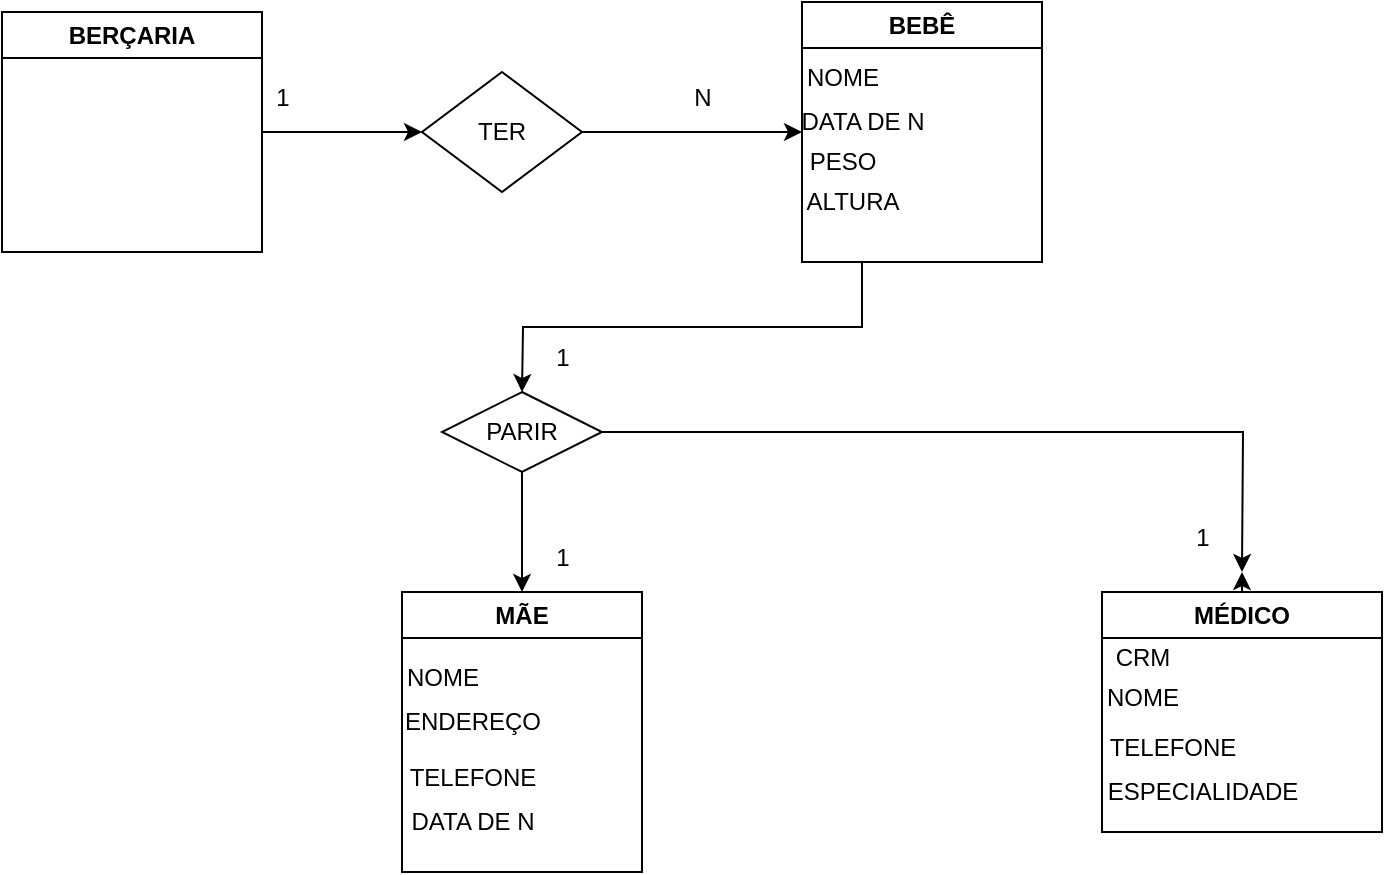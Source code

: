 <mxfile version="21.6.9" type="github">
  <diagram id="R2lEEEUBdFMjLlhIrx00" name="Page-1">
    <mxGraphModel dx="1434" dy="718" grid="1" gridSize="10" guides="1" tooltips="1" connect="1" arrows="1" fold="1" page="1" pageScale="1" pageWidth="850" pageHeight="1100" math="0" shadow="0" extFonts="Permanent Marker^https://fonts.googleapis.com/css?family=Permanent+Marker">
      <root>
        <mxCell id="0" />
        <mxCell id="1" parent="0" />
        <mxCell id="9gDdSIYp6ClTfo0geJ2M-3" style="edgeStyle=orthogonalEdgeStyle;rounded=0;orthogonalLoop=1;jettySize=auto;html=1;exitX=1;exitY=0.5;exitDx=0;exitDy=0;" edge="1" parent="1" source="9gDdSIYp6ClTfo0geJ2M-1">
          <mxGeometry relative="1" as="geometry">
            <mxPoint x="230" y="120" as="targetPoint" />
          </mxGeometry>
        </mxCell>
        <mxCell id="9gDdSIYp6ClTfo0geJ2M-1" value="BERÇARIA" style="swimlane;whiteSpace=wrap;html=1;" vertex="1" parent="1">
          <mxGeometry x="20" y="60" width="130" height="120" as="geometry" />
        </mxCell>
        <mxCell id="9gDdSIYp6ClTfo0geJ2M-5" style="edgeStyle=orthogonalEdgeStyle;rounded=0;orthogonalLoop=1;jettySize=auto;html=1;exitX=1;exitY=0.5;exitDx=0;exitDy=0;" edge="1" parent="1" source="9gDdSIYp6ClTfo0geJ2M-4" target="9gDdSIYp6ClTfo0geJ2M-6">
          <mxGeometry relative="1" as="geometry">
            <mxPoint x="390" y="120" as="targetPoint" />
          </mxGeometry>
        </mxCell>
        <mxCell id="9gDdSIYp6ClTfo0geJ2M-4" value="TER" style="rhombus;whiteSpace=wrap;html=1;" vertex="1" parent="1">
          <mxGeometry x="230" y="90" width="80" height="60" as="geometry" />
        </mxCell>
        <mxCell id="9gDdSIYp6ClTfo0geJ2M-13" style="edgeStyle=orthogonalEdgeStyle;rounded=0;orthogonalLoop=1;jettySize=auto;html=1;exitX=0.25;exitY=1;exitDx=0;exitDy=0;" edge="1" parent="1" source="9gDdSIYp6ClTfo0geJ2M-6">
          <mxGeometry relative="1" as="geometry">
            <mxPoint x="280" y="250" as="targetPoint" />
          </mxGeometry>
        </mxCell>
        <mxCell id="9gDdSIYp6ClTfo0geJ2M-6" value="BEBÊ" style="swimlane;whiteSpace=wrap;html=1;" vertex="1" parent="1">
          <mxGeometry x="420" y="55" width="120" height="130" as="geometry" />
        </mxCell>
        <mxCell id="9gDdSIYp6ClTfo0geJ2M-8" value="DATA DE N" style="text;html=1;align=center;verticalAlign=middle;resizable=0;points=[];autosize=1;strokeColor=none;fillColor=none;" vertex="1" parent="9gDdSIYp6ClTfo0geJ2M-6">
          <mxGeometry x="-10" y="45" width="80" height="30" as="geometry" />
        </mxCell>
        <mxCell id="9gDdSIYp6ClTfo0geJ2M-9" value="PESO" style="text;html=1;align=center;verticalAlign=middle;resizable=0;points=[];autosize=1;strokeColor=none;fillColor=none;" vertex="1" parent="9gDdSIYp6ClTfo0geJ2M-6">
          <mxGeometry x="-10" y="65" width="60" height="30" as="geometry" />
        </mxCell>
        <mxCell id="9gDdSIYp6ClTfo0geJ2M-10" value="ALTURA" style="text;html=1;align=center;verticalAlign=middle;resizable=0;points=[];autosize=1;strokeColor=none;fillColor=none;" vertex="1" parent="9gDdSIYp6ClTfo0geJ2M-6">
          <mxGeometry x="-10" y="85" width="70" height="30" as="geometry" />
        </mxCell>
        <mxCell id="9gDdSIYp6ClTfo0geJ2M-7" value="NOME" style="text;html=1;align=center;verticalAlign=middle;resizable=0;points=[];autosize=1;strokeColor=none;fillColor=none;" vertex="1" parent="1">
          <mxGeometry x="410" y="78" width="60" height="30" as="geometry" />
        </mxCell>
        <mxCell id="9gDdSIYp6ClTfo0geJ2M-11" value="1" style="text;html=1;align=center;verticalAlign=middle;resizable=0;points=[];autosize=1;strokeColor=none;fillColor=none;" vertex="1" parent="1">
          <mxGeometry x="145" y="88" width="30" height="30" as="geometry" />
        </mxCell>
        <mxCell id="9gDdSIYp6ClTfo0geJ2M-12" value="N" style="text;html=1;align=center;verticalAlign=middle;resizable=0;points=[];autosize=1;strokeColor=none;fillColor=none;" vertex="1" parent="1">
          <mxGeometry x="355" y="88" width="30" height="30" as="geometry" />
        </mxCell>
        <mxCell id="9gDdSIYp6ClTfo0geJ2M-16" style="edgeStyle=orthogonalEdgeStyle;rounded=0;orthogonalLoop=1;jettySize=auto;html=1;exitX=0.5;exitY=1;exitDx=0;exitDy=0;entryX=0.5;entryY=0;entryDx=0;entryDy=0;" edge="1" parent="1" source="9gDdSIYp6ClTfo0geJ2M-14" target="9gDdSIYp6ClTfo0geJ2M-15">
          <mxGeometry relative="1" as="geometry" />
        </mxCell>
        <mxCell id="9gDdSIYp6ClTfo0geJ2M-21" style="edgeStyle=orthogonalEdgeStyle;rounded=0;orthogonalLoop=1;jettySize=auto;html=1;exitX=1;exitY=0.5;exitDx=0;exitDy=0;" edge="1" parent="1" source="9gDdSIYp6ClTfo0geJ2M-14">
          <mxGeometry relative="1" as="geometry">
            <mxPoint x="640" y="340" as="targetPoint" />
          </mxGeometry>
        </mxCell>
        <mxCell id="9gDdSIYp6ClTfo0geJ2M-14" value="PARIR" style="rhombus;whiteSpace=wrap;html=1;" vertex="1" parent="1">
          <mxGeometry x="240" y="250" width="80" height="40" as="geometry" />
        </mxCell>
        <mxCell id="9gDdSIYp6ClTfo0geJ2M-15" value="MÃE" style="swimlane;whiteSpace=wrap;html=1;" vertex="1" parent="1">
          <mxGeometry x="220" y="350" width="120" height="140" as="geometry" />
        </mxCell>
        <mxCell id="9gDdSIYp6ClTfo0geJ2M-18" value="ENDEREÇO" style="text;html=1;align=center;verticalAlign=middle;resizable=0;points=[];autosize=1;strokeColor=none;fillColor=none;" vertex="1" parent="9gDdSIYp6ClTfo0geJ2M-15">
          <mxGeometry x="-10" y="50" width="90" height="30" as="geometry" />
        </mxCell>
        <mxCell id="9gDdSIYp6ClTfo0geJ2M-19" value="TELEFONE" style="text;html=1;align=center;verticalAlign=middle;resizable=0;points=[];autosize=1;strokeColor=none;fillColor=none;" vertex="1" parent="9gDdSIYp6ClTfo0geJ2M-15">
          <mxGeometry x="-10" y="78" width="90" height="30" as="geometry" />
        </mxCell>
        <mxCell id="9gDdSIYp6ClTfo0geJ2M-20" value="DATA DE N" style="text;html=1;align=center;verticalAlign=middle;resizable=0;points=[];autosize=1;strokeColor=none;fillColor=none;" vertex="1" parent="9gDdSIYp6ClTfo0geJ2M-15">
          <mxGeometry x="-5" y="100" width="80" height="30" as="geometry" />
        </mxCell>
        <mxCell id="9gDdSIYp6ClTfo0geJ2M-17" value="NOME" style="text;html=1;align=center;verticalAlign=middle;resizable=0;points=[];autosize=1;strokeColor=none;fillColor=none;" vertex="1" parent="1">
          <mxGeometry x="210" y="378" width="60" height="30" as="geometry" />
        </mxCell>
        <mxCell id="9gDdSIYp6ClTfo0geJ2M-23" style="edgeStyle=orthogonalEdgeStyle;rounded=0;orthogonalLoop=1;jettySize=auto;html=1;exitX=0.5;exitY=0;exitDx=0;exitDy=0;" edge="1" parent="1" source="9gDdSIYp6ClTfo0geJ2M-22">
          <mxGeometry relative="1" as="geometry">
            <mxPoint x="640" y="340" as="targetPoint" />
          </mxGeometry>
        </mxCell>
        <mxCell id="9gDdSIYp6ClTfo0geJ2M-22" value="MÉDICO" style="swimlane;whiteSpace=wrap;html=1;" vertex="1" parent="1">
          <mxGeometry x="570" y="350" width="140" height="120" as="geometry" />
        </mxCell>
        <mxCell id="9gDdSIYp6ClTfo0geJ2M-26" value="TELEFONE" style="text;html=1;align=center;verticalAlign=middle;resizable=0;points=[];autosize=1;strokeColor=none;fillColor=none;" vertex="1" parent="9gDdSIYp6ClTfo0geJ2M-22">
          <mxGeometry x="-10" y="63" width="90" height="30" as="geometry" />
        </mxCell>
        <mxCell id="9gDdSIYp6ClTfo0geJ2M-27" value="ESPECIALIDADE" style="text;html=1;align=center;verticalAlign=middle;resizable=0;points=[];autosize=1;strokeColor=none;fillColor=none;" vertex="1" parent="9gDdSIYp6ClTfo0geJ2M-22">
          <mxGeometry x="-10" y="85" width="120" height="30" as="geometry" />
        </mxCell>
        <mxCell id="9gDdSIYp6ClTfo0geJ2M-24" value="CRM" style="text;html=1;align=center;verticalAlign=middle;resizable=0;points=[];autosize=1;strokeColor=none;fillColor=none;" vertex="1" parent="1">
          <mxGeometry x="565" y="368" width="50" height="30" as="geometry" />
        </mxCell>
        <mxCell id="9gDdSIYp6ClTfo0geJ2M-25" value="NOME" style="text;html=1;align=center;verticalAlign=middle;resizable=0;points=[];autosize=1;strokeColor=none;fillColor=none;" vertex="1" parent="1">
          <mxGeometry x="560" y="388" width="60" height="30" as="geometry" />
        </mxCell>
        <mxCell id="9gDdSIYp6ClTfo0geJ2M-29" value="1" style="text;html=1;align=center;verticalAlign=middle;resizable=0;points=[];autosize=1;strokeColor=none;fillColor=none;" vertex="1" parent="1">
          <mxGeometry x="605" y="308" width="30" height="30" as="geometry" />
        </mxCell>
        <mxCell id="9gDdSIYp6ClTfo0geJ2M-30" value="1" style="text;html=1;align=center;verticalAlign=middle;resizable=0;points=[];autosize=1;strokeColor=none;fillColor=none;" vertex="1" parent="1">
          <mxGeometry x="285" y="318" width="30" height="30" as="geometry" />
        </mxCell>
        <mxCell id="9gDdSIYp6ClTfo0geJ2M-31" value="1" style="text;html=1;align=center;verticalAlign=middle;resizable=0;points=[];autosize=1;strokeColor=none;fillColor=none;" vertex="1" parent="1">
          <mxGeometry x="285" y="218" width="30" height="30" as="geometry" />
        </mxCell>
      </root>
    </mxGraphModel>
  </diagram>
</mxfile>
